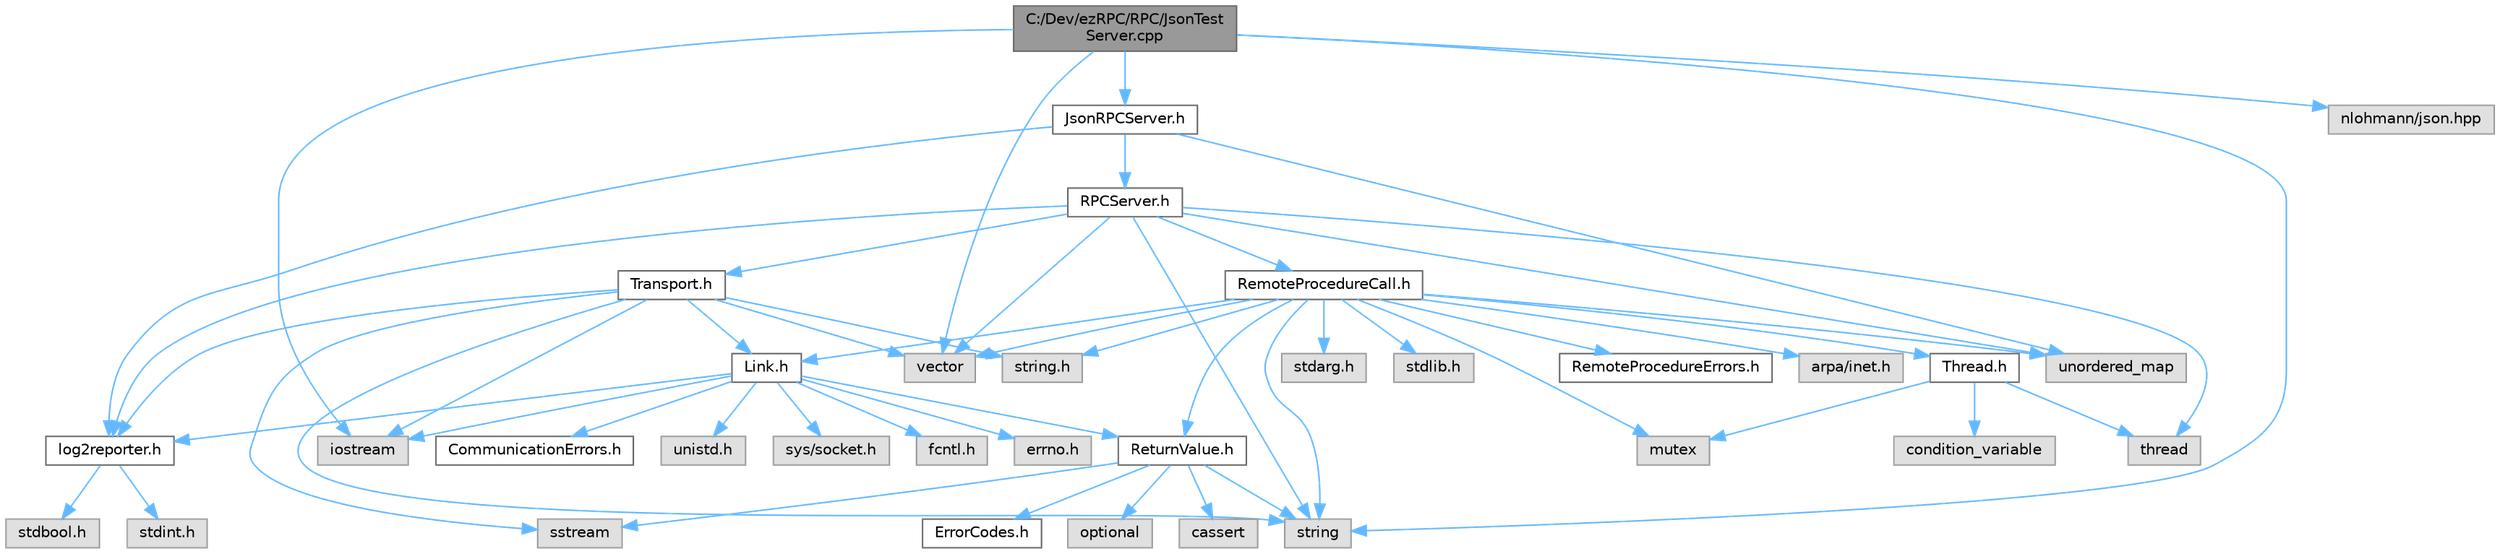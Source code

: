 digraph "C:/Dev/ezRPC/RPC/JsonTestServer.cpp"
{
 // LATEX_PDF_SIZE
  bgcolor="transparent";
  edge [fontname=Helvetica,fontsize=10,labelfontname=Helvetica,labelfontsize=10];
  node [fontname=Helvetica,fontsize=10,shape=box,height=0.2,width=0.4];
  Node1 [id="Node000001",label="C:/Dev/ezRPC/RPC/JsonTest\lServer.cpp",height=0.2,width=0.4,color="gray40", fillcolor="grey60", style="filled", fontcolor="black",tooltip=" "];
  Node1 -> Node2 [id="edge1_Node000001_Node000002",color="steelblue1",style="solid",tooltip=" "];
  Node2 [id="Node000002",label="iostream",height=0.2,width=0.4,color="grey60", fillcolor="#E0E0E0", style="filled",tooltip=" "];
  Node1 -> Node3 [id="edge2_Node000001_Node000003",color="steelblue1",style="solid",tooltip=" "];
  Node3 [id="Node000003",label="string",height=0.2,width=0.4,color="grey60", fillcolor="#E0E0E0", style="filled",tooltip=" "];
  Node1 -> Node4 [id="edge3_Node000001_Node000004",color="steelblue1",style="solid",tooltip=" "];
  Node4 [id="Node000004",label="vector",height=0.2,width=0.4,color="grey60", fillcolor="#E0E0E0", style="filled",tooltip=" "];
  Node1 -> Node5 [id="edge4_Node000001_Node000005",color="steelblue1",style="solid",tooltip=" "];
  Node5 [id="Node000005",label="JsonRPCServer.h",height=0.2,width=0.4,color="grey40", fillcolor="white", style="filled",URL="$_json_r_p_c_server_8h.html",tooltip=" "];
  Node5 -> Node6 [id="edge5_Node000005_Node000006",color="steelblue1",style="solid",tooltip=" "];
  Node6 [id="Node000006",label="unordered_map",height=0.2,width=0.4,color="grey60", fillcolor="#E0E0E0", style="filled",tooltip=" "];
  Node5 -> Node7 [id="edge6_Node000005_Node000007",color="steelblue1",style="solid",tooltip=" "];
  Node7 [id="Node000007",label="log2reporter.h",height=0.2,width=0.4,color="grey40", fillcolor="white", style="filled",URL="$log2reporter_8h.html",tooltip=" "];
  Node7 -> Node8 [id="edge7_Node000007_Node000008",color="steelblue1",style="solid",tooltip=" "];
  Node8 [id="Node000008",label="stdint.h",height=0.2,width=0.4,color="grey60", fillcolor="#E0E0E0", style="filled",tooltip=" "];
  Node7 -> Node9 [id="edge8_Node000007_Node000009",color="steelblue1",style="solid",tooltip=" "];
  Node9 [id="Node000009",label="stdbool.h",height=0.2,width=0.4,color="grey60", fillcolor="#E0E0E0", style="filled",tooltip=" "];
  Node5 -> Node10 [id="edge9_Node000005_Node000010",color="steelblue1",style="solid",tooltip=" "];
  Node10 [id="Node000010",label="RPCServer.h",height=0.2,width=0.4,color="grey40", fillcolor="white", style="filled",URL="$_r_p_c_server_8h.html",tooltip=" "];
  Node10 -> Node4 [id="edge10_Node000010_Node000004",color="steelblue1",style="solid",tooltip=" "];
  Node10 -> Node3 [id="edge11_Node000010_Node000003",color="steelblue1",style="solid",tooltip=" "];
  Node10 -> Node6 [id="edge12_Node000010_Node000006",color="steelblue1",style="solid",tooltip=" "];
  Node10 -> Node11 [id="edge13_Node000010_Node000011",color="steelblue1",style="solid",tooltip=" "];
  Node11 [id="Node000011",label="thread",height=0.2,width=0.4,color="grey60", fillcolor="#E0E0E0", style="filled",tooltip=" "];
  Node10 -> Node7 [id="edge14_Node000010_Node000007",color="steelblue1",style="solid",tooltip=" "];
  Node10 -> Node12 [id="edge15_Node000010_Node000012",color="steelblue1",style="solid",tooltip=" "];
  Node12 [id="Node000012",label="Transport.h",height=0.2,width=0.4,color="grey40", fillcolor="white", style="filled",URL="$_transport_8h.html",tooltip=" "];
  Node12 -> Node13 [id="edge16_Node000012_Node000013",color="steelblue1",style="solid",tooltip=" "];
  Node13 [id="Node000013",label="string.h",height=0.2,width=0.4,color="grey60", fillcolor="#E0E0E0", style="filled",tooltip=" "];
  Node12 -> Node14 [id="edge17_Node000012_Node000014",color="steelblue1",style="solid",tooltip=" "];
  Node14 [id="Node000014",label="sstream",height=0.2,width=0.4,color="grey60", fillcolor="#E0E0E0", style="filled",tooltip=" "];
  Node12 -> Node2 [id="edge18_Node000012_Node000002",color="steelblue1",style="solid",tooltip=" "];
  Node12 -> Node4 [id="edge19_Node000012_Node000004",color="steelblue1",style="solid",tooltip=" "];
  Node12 -> Node3 [id="edge20_Node000012_Node000003",color="steelblue1",style="solid",tooltip=" "];
  Node12 -> Node7 [id="edge21_Node000012_Node000007",color="steelblue1",style="solid",tooltip=" "];
  Node12 -> Node15 [id="edge22_Node000012_Node000015",color="steelblue1",style="solid",tooltip=" "];
  Node15 [id="Node000015",label="Link.h",height=0.2,width=0.4,color="grey40", fillcolor="white", style="filled",URL="$_link_8h.html",tooltip=" "];
  Node15 -> Node16 [id="edge23_Node000015_Node000016",color="steelblue1",style="solid",tooltip=" "];
  Node16 [id="Node000016",label="unistd.h",height=0.2,width=0.4,color="grey60", fillcolor="#E0E0E0", style="filled",tooltip=" "];
  Node15 -> Node17 [id="edge24_Node000015_Node000017",color="steelblue1",style="solid",tooltip=" "];
  Node17 [id="Node000017",label="sys/socket.h",height=0.2,width=0.4,color="grey60", fillcolor="#E0E0E0", style="filled",tooltip=" "];
  Node15 -> Node2 [id="edge25_Node000015_Node000002",color="steelblue1",style="solid",tooltip=" "];
  Node15 -> Node18 [id="edge26_Node000015_Node000018",color="steelblue1",style="solid",tooltip=" "];
  Node18 [id="Node000018",label="fcntl.h",height=0.2,width=0.4,color="grey60", fillcolor="#E0E0E0", style="filled",tooltip=" "];
  Node15 -> Node19 [id="edge27_Node000015_Node000019",color="steelblue1",style="solid",tooltip=" "];
  Node19 [id="Node000019",label="errno.h",height=0.2,width=0.4,color="grey60", fillcolor="#E0E0E0", style="filled",tooltip=" "];
  Node15 -> Node7 [id="edge28_Node000015_Node000007",color="steelblue1",style="solid",tooltip=" "];
  Node15 -> Node20 [id="edge29_Node000015_Node000020",color="steelblue1",style="solid",tooltip=" "];
  Node20 [id="Node000020",label="ReturnValue.h",height=0.2,width=0.4,color="grey40", fillcolor="white", style="filled",URL="$_return_value_8h.html",tooltip=" "];
  Node20 -> Node3 [id="edge30_Node000020_Node000003",color="steelblue1",style="solid",tooltip=" "];
  Node20 -> Node21 [id="edge31_Node000020_Node000021",color="steelblue1",style="solid",tooltip=" "];
  Node21 [id="Node000021",label="optional",height=0.2,width=0.4,color="grey60", fillcolor="#E0E0E0", style="filled",tooltip=" "];
  Node20 -> Node22 [id="edge32_Node000020_Node000022",color="steelblue1",style="solid",tooltip=" "];
  Node22 [id="Node000022",label="cassert",height=0.2,width=0.4,color="grey60", fillcolor="#E0E0E0", style="filled",tooltip=" "];
  Node20 -> Node14 [id="edge33_Node000020_Node000014",color="steelblue1",style="solid",tooltip=" "];
  Node20 -> Node23 [id="edge34_Node000020_Node000023",color="steelblue1",style="solid",tooltip=" "];
  Node23 [id="Node000023",label="ErrorCodes.h",height=0.2,width=0.4,color="grey40", fillcolor="white", style="filled",URL="$_error_codes_8h.html",tooltip=" "];
  Node15 -> Node24 [id="edge35_Node000015_Node000024",color="steelblue1",style="solid",tooltip=" "];
  Node24 [id="Node000024",label="CommunicationErrors.h",height=0.2,width=0.4,color="grey40", fillcolor="white", style="filled",URL="$_communication_errors_8h.html",tooltip=" "];
  Node10 -> Node25 [id="edge36_Node000010_Node000025",color="steelblue1",style="solid",tooltip=" "];
  Node25 [id="Node000025",label="RemoteProcedureCall.h",height=0.2,width=0.4,color="grey40", fillcolor="white", style="filled",URL="$_remote_procedure_call_8h.html",tooltip=" "];
  Node25 -> Node3 [id="edge37_Node000025_Node000003",color="steelblue1",style="solid",tooltip=" "];
  Node25 -> Node4 [id="edge38_Node000025_Node000004",color="steelblue1",style="solid",tooltip=" "];
  Node25 -> Node26 [id="edge39_Node000025_Node000026",color="steelblue1",style="solid",tooltip=" "];
  Node26 [id="Node000026",label="mutex",height=0.2,width=0.4,color="grey60", fillcolor="#E0E0E0", style="filled",tooltip=" "];
  Node25 -> Node6 [id="edge40_Node000025_Node000006",color="steelblue1",style="solid",tooltip=" "];
  Node25 -> Node27 [id="edge41_Node000025_Node000027",color="steelblue1",style="solid",tooltip=" "];
  Node27 [id="Node000027",label="stdarg.h",height=0.2,width=0.4,color="grey60", fillcolor="#E0E0E0", style="filled",tooltip=" "];
  Node25 -> Node15 [id="edge42_Node000025_Node000015",color="steelblue1",style="solid",tooltip=" "];
  Node25 -> Node13 [id="edge43_Node000025_Node000013",color="steelblue1",style="solid",tooltip=" "];
  Node25 -> Node28 [id="edge44_Node000025_Node000028",color="steelblue1",style="solid",tooltip=" "];
  Node28 [id="Node000028",label="stdlib.h",height=0.2,width=0.4,color="grey60", fillcolor="#E0E0E0", style="filled",tooltip=" "];
  Node25 -> Node29 [id="edge45_Node000025_Node000029",color="steelblue1",style="solid",tooltip=" "];
  Node29 [id="Node000029",label="Thread.h",height=0.2,width=0.4,color="grey40", fillcolor="white", style="filled",URL="$_thread_8h.html",tooltip=" "];
  Node29 -> Node11 [id="edge46_Node000029_Node000011",color="steelblue1",style="solid",tooltip=" "];
  Node29 -> Node26 [id="edge47_Node000029_Node000026",color="steelblue1",style="solid",tooltip=" "];
  Node29 -> Node30 [id="edge48_Node000029_Node000030",color="steelblue1",style="solid",tooltip=" "];
  Node30 [id="Node000030",label="condition_variable",height=0.2,width=0.4,color="grey60", fillcolor="#E0E0E0", style="filled",tooltip=" "];
  Node25 -> Node20 [id="edge49_Node000025_Node000020",color="steelblue1",style="solid",tooltip=" "];
  Node25 -> Node31 [id="edge50_Node000025_Node000031",color="steelblue1",style="solid",tooltip=" "];
  Node31 [id="Node000031",label="RemoteProcedureErrors.h",height=0.2,width=0.4,color="grey40", fillcolor="white", style="filled",URL="$_remote_procedure_errors_8h.html",tooltip=" "];
  Node25 -> Node32 [id="edge51_Node000025_Node000032",color="steelblue1",style="solid",tooltip=" "];
  Node32 [id="Node000032",label="arpa/inet.h",height=0.2,width=0.4,color="grey60", fillcolor="#E0E0E0", style="filled",tooltip=" "];
  Node1 -> Node33 [id="edge52_Node000001_Node000033",color="steelblue1",style="solid",tooltip=" "];
  Node33 [id="Node000033",label="nlohmann/json.hpp",height=0.2,width=0.4,color="grey60", fillcolor="#E0E0E0", style="filled",tooltip=" "];
}
